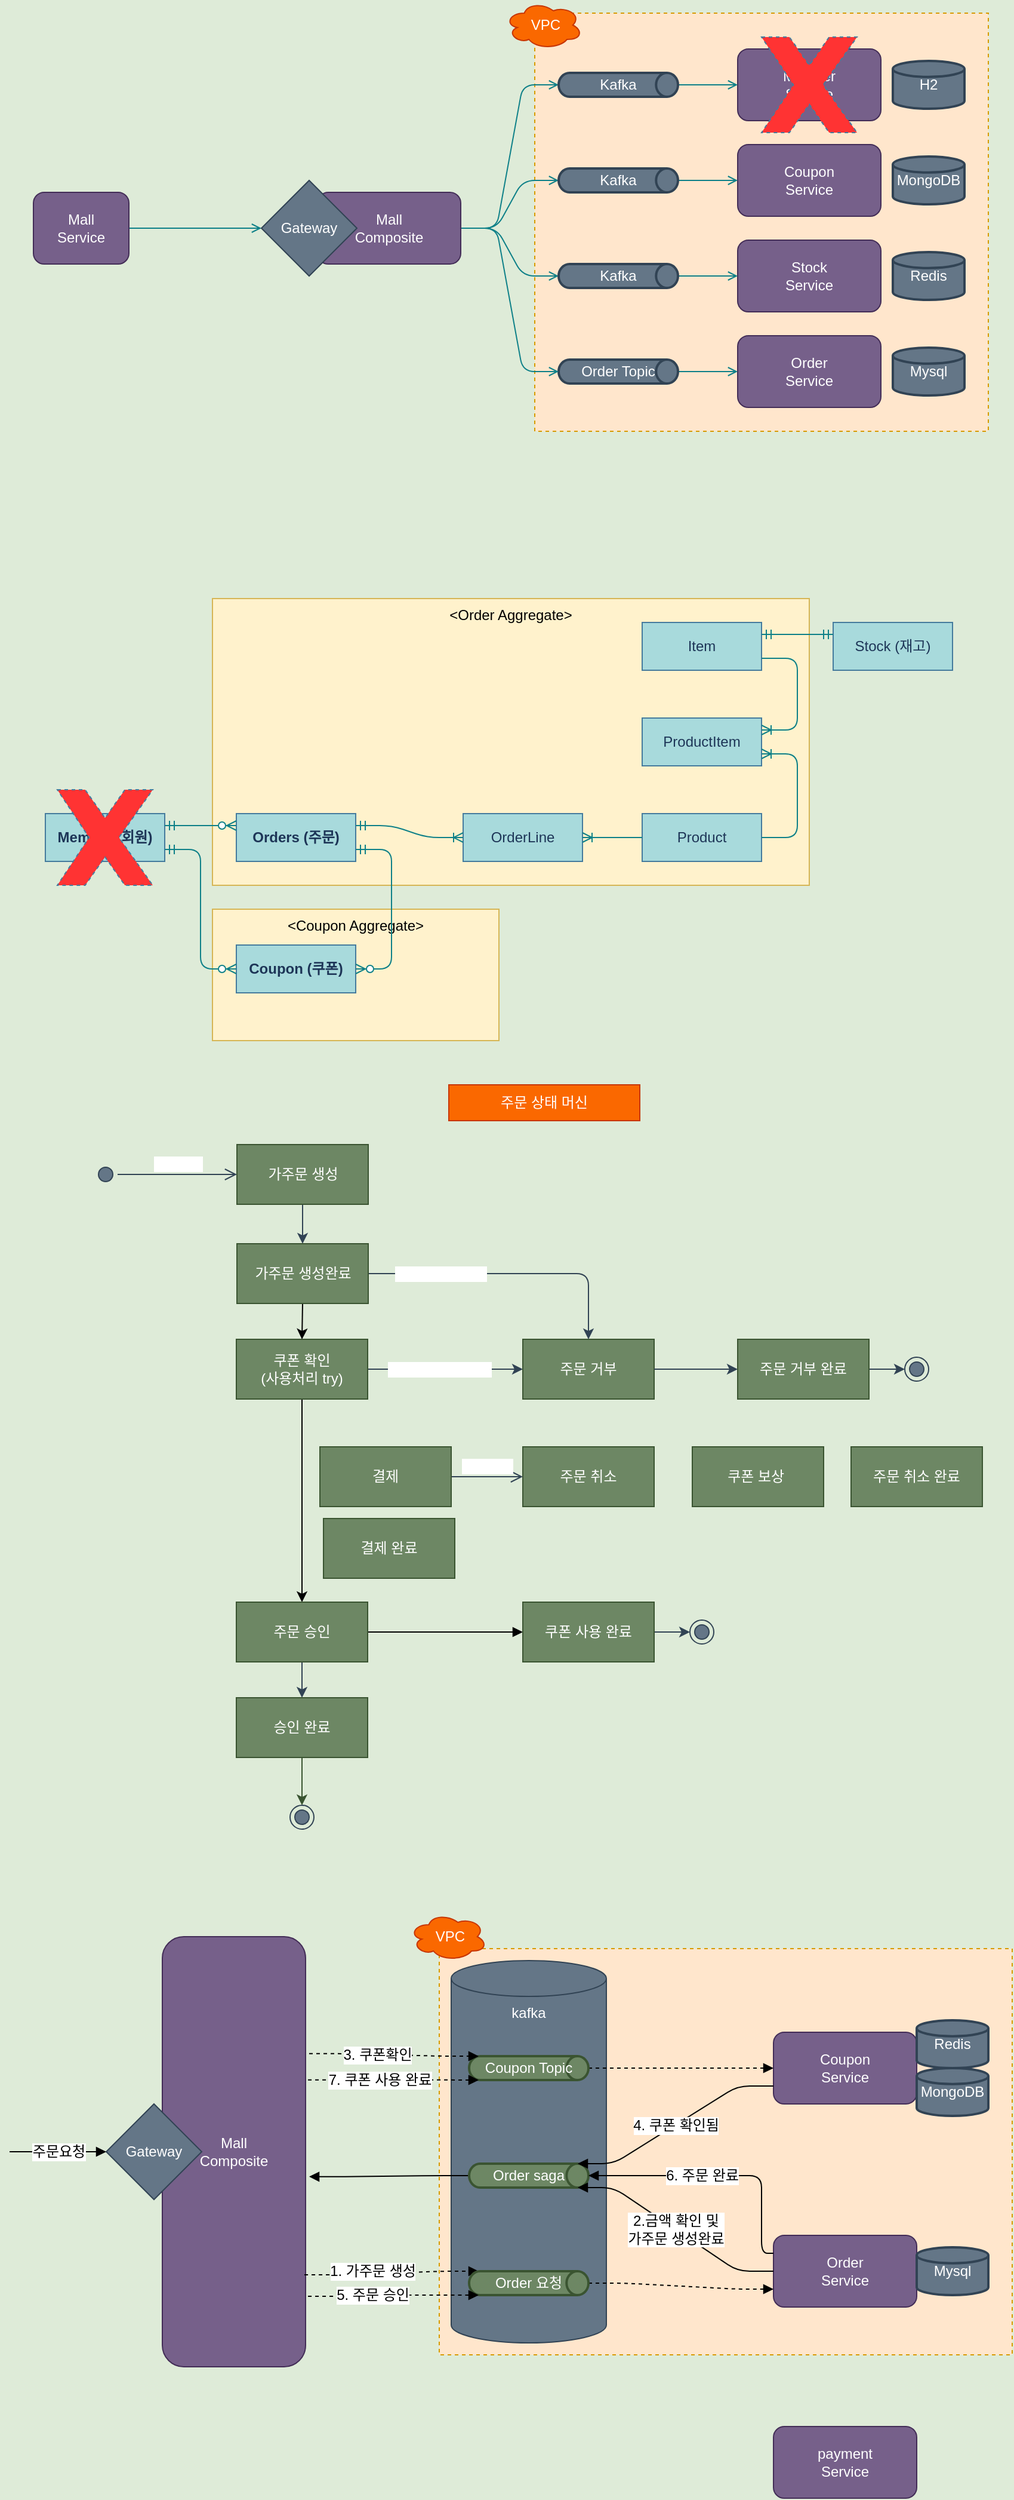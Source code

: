 <mxfile version="13.9.9" type="device"><diagram id="R2lEEEUBdFMjLlhIrx00" name="Page-1"><mxGraphModel dx="876" dy="846" grid="1" gridSize="10" guides="1" tooltips="1" connect="1" arrows="1" fold="1" page="1" pageScale="1" pageWidth="850" pageHeight="1100" background="#DEEBD8" math="0" shadow="0" extFonts="Permanent Marker^https://fonts.googleapis.com/css?family=Permanent+Marker"><root><mxCell id="0"/><mxCell id="1" parent="0"/><mxCell id="tFD-kRiibaUYKp0dcWuT-1" value="&lt;font color=&quot;#000000&quot;&gt;&amp;lt;Coupon Aggregate&amp;gt;&lt;/font&gt;" style="rounded=0;whiteSpace=wrap;html=1;startSize=30;strokeColor=#d6b656;fillColor=#fff2cc;fontSize=12;verticalAlign=top;" parent="1" vertex="1"><mxGeometry x="180" y="760" width="240" height="110" as="geometry"/></mxCell><mxCell id="hkUC5d2hlP7rf3umbqAU-60" value="" style="rounded=0;whiteSpace=wrap;html=1;startSize=30;strokeColor=#d79b00;fillColor=#ffe6cc;fontSize=12;verticalAlign=top;dashed=1;" parent="1" vertex="1"><mxGeometry x="450" y="10" width="380" height="350" as="geometry"/></mxCell><mxCell id="hkUC5d2hlP7rf3umbqAU-45" value="&lt;font color=&quot;#000000&quot;&gt;&amp;lt;Order Aggregate&amp;gt;&lt;/font&gt;" style="rounded=0;whiteSpace=wrap;html=1;startSize=30;strokeColor=#d6b656;fillColor=#fff2cc;fontSize=12;verticalAlign=top;" parent="1" vertex="1"><mxGeometry x="180" y="500" width="500" height="240" as="geometry"/></mxCell><mxCell id="hkUC5d2hlP7rf3umbqAU-1" value="&lt;span&gt;Orders (주문)&lt;/span&gt;" style="whiteSpace=wrap;html=1;align=center;fillColor=#A8DADC;strokeColor=#457B9D;fontColor=#1D3557;fontStyle=1;startSize=30;" parent="1" vertex="1"><mxGeometry x="200" y="680" width="100" height="40" as="geometry"/></mxCell><mxCell id="hkUC5d2hlP7rf3umbqAU-5" value="&lt;span style=&quot;font-weight: 700&quot;&gt;Coupon (쿠폰)&lt;/span&gt;" style="whiteSpace=wrap;html=1;align=center;startSize=30;strokeColor=#457B9D;fillColor=#A8DADC;fontColor=#1D3557;" parent="1" vertex="1"><mxGeometry x="200" y="790" width="100" height="40" as="geometry"/></mxCell><mxCell id="hkUC5d2hlP7rf3umbqAU-6" value="&lt;span style=&quot;font-weight: 700&quot;&gt;Member (회원)&lt;/span&gt;" style="whiteSpace=wrap;html=1;align=center;startSize=30;strokeColor=#457B9D;fillColor=#A8DADC;fontColor=#1D3557;" parent="1" vertex="1"><mxGeometry x="40" y="680" width="100" height="40" as="geometry"/></mxCell><mxCell id="hkUC5d2hlP7rf3umbqAU-8" value="OrderLine" style="whiteSpace=wrap;html=1;align=center;startSize=30;strokeColor=#457B9D;fillColor=#A8DADC;fontColor=#1D3557;" parent="1" vertex="1"><mxGeometry x="390" y="680" width="100" height="40" as="geometry"/></mxCell><mxCell id="hkUC5d2hlP7rf3umbqAU-9" value="Product" style="whiteSpace=wrap;html=1;align=center;startSize=30;strokeColor=#457B9D;fillColor=#A8DADC;fontColor=#1D3557;" parent="1" vertex="1"><mxGeometry x="540" y="680" width="100" height="40" as="geometry"/></mxCell><mxCell id="hkUC5d2hlP7rf3umbqAU-10" value="ProductItem" style="whiteSpace=wrap;html=1;align=center;startSize=30;strokeColor=#457B9D;fillColor=#A8DADC;fontColor=#1D3557;" parent="1" vertex="1"><mxGeometry x="540" y="600" width="100" height="40" as="geometry"/></mxCell><mxCell id="hkUC5d2hlP7rf3umbqAU-19" value="" style="edgeStyle=entityRelationEdgeStyle;fontSize=12;html=1;endArrow=ERoneToMany;startArrow=ERmandOne;strokeColor=#0e8088;fillColor=#b0e3e6;entryX=0;entryY=0.5;entryDx=0;entryDy=0;exitX=1;exitY=0.25;exitDx=0;exitDy=0;" parent="1" source="hkUC5d2hlP7rf3umbqAU-1" target="hkUC5d2hlP7rf3umbqAU-8" edge="1"><mxGeometry width="100" height="100" relative="1" as="geometry"><mxPoint x="260" y="880" as="sourcePoint"/><mxPoint x="360" y="780" as="targetPoint"/></mxGeometry></mxCell><mxCell id="hkUC5d2hlP7rf3umbqAU-20" value="Order&lt;br&gt;Service" style="rounded=1;whiteSpace=wrap;html=1;startSize=30;strokeColor=#432D57;fillColor=#76608a;fontSize=12;fontColor=#ffffff;" parent="1" vertex="1"><mxGeometry x="620" y="280" width="120" height="60" as="geometry"/></mxCell><mxCell id="hkUC5d2hlP7rf3umbqAU-21" value="Coupon&lt;br&gt;Service" style="rounded=1;whiteSpace=wrap;html=1;startSize=30;strokeColor=#432D57;fillColor=#76608a;fontSize=12;fontColor=#ffffff;" parent="1" vertex="1"><mxGeometry x="620" y="120" width="120" height="60" as="geometry"/></mxCell><mxCell id="hkUC5d2hlP7rf3umbqAU-22" value="Member&lt;br&gt;Service" style="rounded=1;whiteSpace=wrap;html=1;startSize=30;strokeColor=#432D57;fillColor=#76608a;fontSize=12;fontColor=#ffffff;" parent="1" vertex="1"><mxGeometry x="620" y="40" width="120" height="60" as="geometry"/></mxCell><mxCell id="hkUC5d2hlP7rf3umbqAU-23" value="Stock&lt;br&gt;Service" style="rounded=1;whiteSpace=wrap;html=1;startSize=30;strokeColor=#432D57;fillColor=#76608a;fontSize=12;fontColor=#ffffff;" parent="1" vertex="1"><mxGeometry x="620" y="200" width="120" height="60" as="geometry"/></mxCell><mxCell id="hkUC5d2hlP7rf3umbqAU-55" style="edgeStyle=entityRelationEdgeStyle;orthogonalLoop=1;jettySize=auto;html=1;exitX=1;exitY=0.5;exitDx=0;exitDy=0;exitPerimeter=0;endArrow=open;endFill=0;strokeColor=#0e8088;fillColor=#b0e3e6;fontSize=12;" parent="1" source="hkUC5d2hlP7rf3umbqAU-24" target="hkUC5d2hlP7rf3umbqAU-20" edge="1"><mxGeometry relative="1" as="geometry"/></mxCell><mxCell id="hkUC5d2hlP7rf3umbqAU-24" value="Order Topic" style="strokeWidth=2;html=1;shape=mxgraph.flowchart.direct_data;whiteSpace=wrap;startSize=30;fillColor=#647687;fontSize=12;strokeColor=#314354;fontColor=#ffffff;" parent="1" vertex="1"><mxGeometry x="470" y="300" width="100" height="20" as="geometry"/></mxCell><mxCell id="hkUC5d2hlP7rf3umbqAU-51" style="edgeStyle=entityRelationEdgeStyle;orthogonalLoop=1;jettySize=auto;html=1;exitX=1;exitY=0.5;exitDx=0;exitDy=0;entryX=0;entryY=0.5;entryDx=0;entryDy=0;endArrow=open;strokeColor=#0e8088;fillColor=#b0e3e6;fontSize=12;endFill=0;" parent="1" source="hkUC5d2hlP7rf3umbqAU-26" target="hkUC5d2hlP7rf3umbqAU-25" edge="1"><mxGeometry relative="1" as="geometry"/></mxCell><mxCell id="hkUC5d2hlP7rf3umbqAU-26" value="Mall&lt;br&gt;Service" style="rounded=1;whiteSpace=wrap;html=1;startSize=30;strokeColor=#432D57;fillColor=#76608a;fontSize=12;fontColor=#ffffff;" parent="1" vertex="1"><mxGeometry x="30" y="160" width="80" height="60" as="geometry"/></mxCell><mxCell id="hkUC5d2hlP7rf3umbqAU-27" value="Redis" style="strokeWidth=2;html=1;shape=mxgraph.flowchart.database;whiteSpace=wrap;startSize=30;fillColor=#647687;fontSize=12;fontColor=#ffffff;strokeColor=#314354;" parent="1" vertex="1"><mxGeometry x="750" y="210" width="60" height="40" as="geometry"/></mxCell><mxCell id="hkUC5d2hlP7rf3umbqAU-28" value="Mysql" style="strokeWidth=2;html=1;shape=mxgraph.flowchart.database;whiteSpace=wrap;startSize=30;fillColor=#647687;fontSize=12;fontColor=#ffffff;strokeColor=#314354;" parent="1" vertex="1"><mxGeometry x="750" y="290" width="60" height="40" as="geometry"/></mxCell><mxCell id="hkUC5d2hlP7rf3umbqAU-29" value="MongoDB" style="strokeWidth=2;html=1;shape=mxgraph.flowchart.database;whiteSpace=wrap;startSize=30;fillColor=#647687;fontSize=12;fontColor=#ffffff;strokeColor=#314354;" parent="1" vertex="1"><mxGeometry x="750" y="130" width="60" height="40" as="geometry"/></mxCell><mxCell id="hkUC5d2hlP7rf3umbqAU-30" value="H2" style="strokeWidth=2;html=1;shape=mxgraph.flowchart.database;whiteSpace=wrap;startSize=30;fillColor=#647687;fontSize=12;fontColor=#ffffff;strokeColor=#314354;" parent="1" vertex="1"><mxGeometry x="750" y="50" width="60" height="40" as="geometry"/></mxCell><mxCell id="hkUC5d2hlP7rf3umbqAU-31" value="" style="edgeStyle=entityRelationEdgeStyle;fontSize=12;html=1;endArrow=ERzeroToMany;startArrow=ERmandOne;strokeColor=#0e8088;fillColor=#b0e3e6;exitX=1;exitY=0.75;exitDx=0;exitDy=0;entryX=0;entryY=0.5;entryDx=0;entryDy=0;" parent="1" source="hkUC5d2hlP7rf3umbqAU-6" target="hkUC5d2hlP7rf3umbqAU-5" edge="1"><mxGeometry width="100" height="100" relative="1" as="geometry"><mxPoint x="100" y="950" as="sourcePoint"/><mxPoint x="200" y="850" as="targetPoint"/></mxGeometry></mxCell><mxCell id="hkUC5d2hlP7rf3umbqAU-32" value="" style="edgeStyle=entityRelationEdgeStyle;fontSize=12;html=1;endArrow=ERzeroToMany;startArrow=ERmandOne;strokeColor=#0e8088;fillColor=#b0e3e6;exitX=1;exitY=0.25;exitDx=0;exitDy=0;entryX=0;entryY=0.25;entryDx=0;entryDy=0;" parent="1" source="hkUC5d2hlP7rf3umbqAU-6" target="hkUC5d2hlP7rf3umbqAU-1" edge="1"><mxGeometry width="100" height="100" relative="1" as="geometry"><mxPoint x="180" y="580" as="sourcePoint"/><mxPoint x="240" y="680" as="targetPoint"/></mxGeometry></mxCell><mxCell id="hkUC5d2hlP7rf3umbqAU-34" value="" style="edgeStyle=entityRelationEdgeStyle;fontSize=12;html=1;endArrow=ERzeroToMany;startArrow=ERmandOne;strokeColor=#0e8088;fillColor=#b0e3e6;exitX=1;exitY=0.75;exitDx=0;exitDy=0;entryX=1;entryY=0.5;entryDx=0;entryDy=0;" parent="1" source="hkUC5d2hlP7rf3umbqAU-1" target="hkUC5d2hlP7rf3umbqAU-5" edge="1"><mxGeometry width="100" height="100" relative="1" as="geometry"><mxPoint x="170" y="720" as="sourcePoint"/><mxPoint x="230" y="820" as="targetPoint"/></mxGeometry></mxCell><mxCell id="hkUC5d2hlP7rf3umbqAU-36" value="Item" style="whiteSpace=wrap;html=1;align=center;startSize=30;strokeColor=#457B9D;fillColor=#A8DADC;fontSize=12;fontColor=#1D3557;direction=east;" parent="1" vertex="1"><mxGeometry x="540" y="520" width="100" height="40" as="geometry"/></mxCell><mxCell id="hkUC5d2hlP7rf3umbqAU-39" value="" style="edgeStyle=entityRelationEdgeStyle;fontSize=12;html=1;endArrow=ERoneToMany;strokeColor=#0e8088;fillColor=#b0e3e6;entryX=1;entryY=0.75;entryDx=0;entryDy=0;exitX=1;exitY=0.5;exitDx=0;exitDy=0;" parent="1" source="hkUC5d2hlP7rf3umbqAU-9" target="hkUC5d2hlP7rf3umbqAU-10" edge="1"><mxGeometry width="100" height="100" relative="1" as="geometry"><mxPoint x="680" y="880" as="sourcePoint"/><mxPoint x="780" y="780" as="targetPoint"/></mxGeometry></mxCell><mxCell id="hkUC5d2hlP7rf3umbqAU-40" value="" style="edgeStyle=entityRelationEdgeStyle;fontSize=12;html=1;endArrow=ERoneToMany;strokeColor=#0e8088;fillColor=#b0e3e6;entryX=1;entryY=0.25;entryDx=0;entryDy=0;exitX=1;exitY=0.75;exitDx=0;exitDy=0;" parent="1" source="hkUC5d2hlP7rf3umbqAU-36" target="hkUC5d2hlP7rf3umbqAU-10" edge="1"><mxGeometry width="100" height="100" relative="1" as="geometry"><mxPoint x="610" y="590" as="sourcePoint"/><mxPoint x="610" y="510" as="targetPoint"/></mxGeometry></mxCell><mxCell id="hkUC5d2hlP7rf3umbqAU-42" value="" style="edgeStyle=entityRelationEdgeStyle;fontSize=12;html=1;endArrow=ERoneToMany;strokeColor=#0e8088;fillColor=#b0e3e6;entryX=1;entryY=0.5;entryDx=0;entryDy=0;exitX=0;exitY=0.5;exitDx=0;exitDy=0;" parent="1" source="hkUC5d2hlP7rf3umbqAU-9" target="hkUC5d2hlP7rf3umbqAU-8" edge="1"><mxGeometry width="100" height="100" relative="1" as="geometry"><mxPoint x="540" y="700" as="sourcePoint"/><mxPoint x="510" y="800" as="targetPoint"/></mxGeometry></mxCell><mxCell id="hkUC5d2hlP7rf3umbqAU-43" value="Stock (재고)" style="whiteSpace=wrap;html=1;align=center;startSize=30;strokeColor=#457B9D;fillColor=#A8DADC;fontSize=12;fontColor=#1D3557;" parent="1" vertex="1"><mxGeometry x="700" y="520" width="100" height="40" as="geometry"/></mxCell><mxCell id="hkUC5d2hlP7rf3umbqAU-44" value="" style="edgeStyle=entityRelationEdgeStyle;fontSize=12;html=1;endArrow=ERmandOne;startArrow=ERmandOne;strokeColor=#0e8088;fillColor=#b0e3e6;exitX=1;exitY=0.25;exitDx=0;exitDy=0;entryX=0;entryY=0.25;entryDx=0;entryDy=0;" parent="1" source="hkUC5d2hlP7rf3umbqAU-36" target="hkUC5d2hlP7rf3umbqAU-43" edge="1"><mxGeometry width="100" height="100" relative="1" as="geometry"><mxPoint x="670" y="590" as="sourcePoint"/><mxPoint x="770" y="490" as="targetPoint"/></mxGeometry></mxCell><mxCell id="hkUC5d2hlP7rf3umbqAU-52" style="edgeStyle=entityRelationEdgeStyle;orthogonalLoop=1;jettySize=auto;html=1;exitX=1;exitY=0.5;exitDx=0;exitDy=0;entryX=0;entryY=0.5;entryDx=0;entryDy=0;entryPerimeter=0;endArrow=open;endFill=0;strokeColor=#0e8088;fillColor=#b0e3e6;fontSize=12;" parent="1" source="hkUC5d2hlP7rf3umbqAU-47" target="hkUC5d2hlP7rf3umbqAU-49" edge="1"><mxGeometry relative="1" as="geometry"/></mxCell><mxCell id="hkUC5d2hlP7rf3umbqAU-54" style="edgeStyle=entityRelationEdgeStyle;orthogonalLoop=1;jettySize=auto;html=1;exitX=1;exitY=0.5;exitDx=0;exitDy=0;entryX=0;entryY=0.5;entryDx=0;entryDy=0;entryPerimeter=0;endArrow=open;endFill=0;strokeColor=#0e8088;fillColor=#b0e3e6;fontSize=12;" parent="1" source="hkUC5d2hlP7rf3umbqAU-47" target="hkUC5d2hlP7rf3umbqAU-24" edge="1"><mxGeometry relative="1" as="geometry"/></mxCell><mxCell id="hkUC5d2hlP7rf3umbqAU-56" style="edgeStyle=entityRelationEdgeStyle;orthogonalLoop=1;jettySize=auto;html=1;exitX=1;exitY=0.5;exitDx=0;exitDy=0;entryX=0;entryY=0.5;entryDx=0;entryDy=0;entryPerimeter=0;endArrow=open;endFill=0;strokeColor=#0e8088;fillColor=#b0e3e6;fontSize=12;" parent="1" source="hkUC5d2hlP7rf3umbqAU-47" target="hkUC5d2hlP7rf3umbqAU-48" edge="1"><mxGeometry relative="1" as="geometry"/></mxCell><mxCell id="hkUC5d2hlP7rf3umbqAU-58" style="edgeStyle=entityRelationEdgeStyle;orthogonalLoop=1;jettySize=auto;html=1;exitX=1;exitY=0.5;exitDx=0;exitDy=0;entryX=0;entryY=0.5;entryDx=0;entryDy=0;entryPerimeter=0;endArrow=open;endFill=0;strokeColor=#0e8088;fillColor=#b0e3e6;fontSize=12;" parent="1" source="hkUC5d2hlP7rf3umbqAU-47" target="hkUC5d2hlP7rf3umbqAU-50" edge="1"><mxGeometry relative="1" as="geometry"/></mxCell><mxCell id="hkUC5d2hlP7rf3umbqAU-47" value="Mall&lt;br&gt;Composite" style="rounded=1;whiteSpace=wrap;html=1;startSize=30;strokeColor=#432D57;fillColor=#76608a;fontSize=12;fontColor=#ffffff;" parent="1" vertex="1"><mxGeometry x="268" y="160" width="120" height="60" as="geometry"/></mxCell><mxCell id="hkUC5d2hlP7rf3umbqAU-25" value="Gateway" style="rhombus;whiteSpace=wrap;html=1;startSize=30;strokeColor=#314354;fillColor=#647687;fontSize=12;fontColor=#ffffff;" parent="1" vertex="1"><mxGeometry x="221" y="150" width="80" height="80" as="geometry"/></mxCell><mxCell id="hkUC5d2hlP7rf3umbqAU-57" style="edgeStyle=entityRelationEdgeStyle;orthogonalLoop=1;jettySize=auto;html=1;exitX=1;exitY=0.5;exitDx=0;exitDy=0;exitPerimeter=0;entryX=0;entryY=0.5;entryDx=0;entryDy=0;endArrow=open;endFill=0;strokeColor=#0e8088;fillColor=#b0e3e6;fontSize=12;" parent="1" source="hkUC5d2hlP7rf3umbqAU-48" target="hkUC5d2hlP7rf3umbqAU-23" edge="1"><mxGeometry relative="1" as="geometry"/></mxCell><mxCell id="hkUC5d2hlP7rf3umbqAU-48" value="Kafka" style="strokeWidth=2;html=1;shape=mxgraph.flowchart.direct_data;whiteSpace=wrap;startSize=30;fillColor=#647687;fontSize=12;strokeColor=#314354;fontColor=#ffffff;" parent="1" vertex="1"><mxGeometry x="470" y="220" width="100" height="20" as="geometry"/></mxCell><mxCell id="hkUC5d2hlP7rf3umbqAU-53" style="edgeStyle=entityRelationEdgeStyle;orthogonalLoop=1;jettySize=auto;html=1;exitX=1;exitY=0.5;exitDx=0;exitDy=0;exitPerimeter=0;entryX=0;entryY=0.5;entryDx=0;entryDy=0;endArrow=open;endFill=0;strokeColor=#0e8088;fillColor=#b0e3e6;fontSize=12;" parent="1" source="hkUC5d2hlP7rf3umbqAU-49" target="hkUC5d2hlP7rf3umbqAU-21" edge="1"><mxGeometry relative="1" as="geometry"/></mxCell><mxCell id="hkUC5d2hlP7rf3umbqAU-49" value="Kafka" style="strokeWidth=2;html=1;shape=mxgraph.flowchart.direct_data;whiteSpace=wrap;startSize=30;fillColor=#647687;fontSize=12;strokeColor=#314354;fontColor=#ffffff;" parent="1" vertex="1"><mxGeometry x="470" y="140" width="100" height="20" as="geometry"/></mxCell><mxCell id="hkUC5d2hlP7rf3umbqAU-59" style="edgeStyle=entityRelationEdgeStyle;orthogonalLoop=1;jettySize=auto;html=1;exitX=1;exitY=0.5;exitDx=0;exitDy=0;exitPerimeter=0;entryX=0;entryY=0.5;entryDx=0;entryDy=0;endArrow=open;endFill=0;strokeColor=#0e8088;fillColor=#b0e3e6;fontSize=12;" parent="1" source="hkUC5d2hlP7rf3umbqAU-50" target="hkUC5d2hlP7rf3umbqAU-22" edge="1"><mxGeometry relative="1" as="geometry"/></mxCell><mxCell id="hkUC5d2hlP7rf3umbqAU-50" value="Kafka" style="strokeWidth=2;html=1;shape=mxgraph.flowchart.direct_data;whiteSpace=wrap;startSize=30;fillColor=#647687;fontSize=12;strokeColor=#314354;fontColor=#ffffff;" parent="1" vertex="1"><mxGeometry x="470" y="60" width="100" height="20" as="geometry"/></mxCell><mxCell id="hkUC5d2hlP7rf3umbqAU-61" value="&amp;nbsp;VPC" style="ellipse;shape=cloud;whiteSpace=wrap;html=1;startSize=30;strokeColor=#C73500;fillColor=#fa6800;fontSize=12;fontColor=#ffffff;" parent="1" vertex="1"><mxGeometry x="425" width="65" height="40" as="geometry"/></mxCell><mxCell id="hkUC5d2hlP7rf3umbqAU-63" value="" style="verticalLabelPosition=bottom;verticalAlign=top;html=1;shape=mxgraph.basic.x;dashed=1;startSize=30;strokeColor=#457B9D;fontSize=12;fontColor=#1D3557;fillColor=#FF3333;" parent="1" vertex="1"><mxGeometry x="50" y="660" width="80" height="80" as="geometry"/></mxCell><mxCell id="hkUC5d2hlP7rf3umbqAU-64" value="" style="verticalLabelPosition=bottom;verticalAlign=top;html=1;shape=mxgraph.basic.x;dashed=1;startSize=30;strokeColor=#457B9D;fontSize=12;fontColor=#1D3557;fillColor=#FF3333;" parent="1" vertex="1"><mxGeometry x="640" y="30" width="80" height="80" as="geometry"/></mxCell><mxCell id="wsDFVxpAz1Bv9o-ail3V-32" style="edgeStyle=none;orthogonalLoop=1;jettySize=auto;html=1;exitX=0.5;exitY=1;exitDx=0;exitDy=0;entryX=0.5;entryY=0;entryDx=0;entryDy=0;startFill=0;sourcePerimeterSpacing=6;endSize=6;targetPerimeterSpacing=6;strokeColor=#314354;fillColor=#647687;fontColor=#ffffff;" parent="1" source="wsDFVxpAz1Bv9o-ail3V-3" target="wsDFVxpAz1Bv9o-ail3V-30" edge="1"><mxGeometry relative="1" as="geometry"/></mxCell><mxCell id="wsDFVxpAz1Bv9o-ail3V-3" value="가주문 생성" style="rounded=0;whiteSpace=wrap;html=1;fillColor=#6d8764;strokeColor=#3A5431;fontColor=#ffffff;" parent="1" vertex="1"><mxGeometry x="200.5" y="957" width="110" height="50" as="geometry"/></mxCell><mxCell id="wsDFVxpAz1Bv9o-ail3V-18" style="edgeStyle=none;orthogonalLoop=1;jettySize=auto;html=1;exitX=1;exitY=0.5;exitDx=0;exitDy=0;entryX=0;entryY=0.5;entryDx=0;entryDy=0;startArrow=none;startFill=0;sourcePerimeterSpacing=6;endSize=6;targetPerimeterSpacing=6;strokeColor=#314354;fillColor=#647687;fontColor=#ffffff;" parent="1" source="wsDFVxpAz1Bv9o-ail3V-7" target="wsDFVxpAz1Bv9o-ail3V-11" edge="1"><mxGeometry relative="1" as="geometry"/></mxCell><mxCell id="wsDFVxpAz1Bv9o-ail3V-19" value="유효하지 않은 쿠폰" style="edgeLabel;html=1;align=center;verticalAlign=middle;resizable=0;points=[];fontColor=#ffffff;" parent="wsDFVxpAz1Bv9o-ail3V-18" vertex="1" connectable="0"><mxGeometry x="-0.4" relative="1" as="geometry"><mxPoint x="21" as="offset"/></mxGeometry></mxCell><mxCell id="okfDqMbR8feSRCx44dcl-64" style="edgeStyle=orthogonalEdgeStyle;sketch=0;jumpStyle=none;orthogonalLoop=1;jettySize=auto;html=1;exitX=0.5;exitY=1;exitDx=0;exitDy=0;entryX=0.5;entryY=0;entryDx=0;entryDy=0;shadow=0;endArrow=classic;endFill=1;strokeColor=#000000;fillColor=#b0e3e6;fontSize=12;" edge="1" parent="1" source="wsDFVxpAz1Bv9o-ail3V-7" target="wsDFVxpAz1Bv9o-ail3V-12"><mxGeometry relative="1" as="geometry"/></mxCell><mxCell id="wsDFVxpAz1Bv9o-ail3V-7" value="쿠폰 확인&lt;br&gt;(사용처리 try)" style="rounded=0;whiteSpace=wrap;html=1;fillColor=#6d8764;strokeColor=#3A5431;fontColor=#ffffff;" parent="1" vertex="1"><mxGeometry x="200" y="1120" width="110" height="50" as="geometry"/></mxCell><mxCell id="wsDFVxpAz1Bv9o-ail3V-8" value="주문 상태 머신" style="text;html=1;strokeColor=#C73500;fillColor=#fa6800;align=center;verticalAlign=middle;whiteSpace=wrap;rounded=0;fontColor=#ffffff;" parent="1" vertex="1"><mxGeometry x="378" y="907" width="160" height="30" as="geometry"/></mxCell><mxCell id="wsDFVxpAz1Bv9o-ail3V-11" value="주문 거부" style="rounded=0;whiteSpace=wrap;html=1;strokeColor=#3A5431;fillColor=#6d8764;fontColor=#ffffff;" parent="1" vertex="1"><mxGeometry x="440" y="1120" width="110" height="50" as="geometry"/></mxCell><mxCell id="wsDFVxpAz1Bv9o-ail3V-37" style="edgeStyle=none;orthogonalLoop=1;jettySize=auto;html=1;exitX=0.5;exitY=1;exitDx=0;exitDy=0;entryX=0.5;entryY=0;entryDx=0;entryDy=0;startFill=0;sourcePerimeterSpacing=6;endSize=6;targetPerimeterSpacing=6;strokeColor=#314354;fillColor=#647687;fontColor=#ffffff;" parent="1" source="wsDFVxpAz1Bv9o-ail3V-12" target="wsDFVxpAz1Bv9o-ail3V-13" edge="1"><mxGeometry relative="1" as="geometry"/></mxCell><mxCell id="okfDqMbR8feSRCx44dcl-60" style="edgeStyle=orthogonalEdgeStyle;sketch=0;jumpStyle=none;orthogonalLoop=1;jettySize=auto;html=1;exitX=1;exitY=0.5;exitDx=0;exitDy=0;entryX=0;entryY=0.5;entryDx=0;entryDy=0;shadow=0;endArrow=block;endFill=1;strokeColor=#000000;fillColor=#b0e3e6;fontSize=12;" edge="1" parent="1" source="wsDFVxpAz1Bv9o-ail3V-12" target="okfDqMbR8feSRCx44dcl-58"><mxGeometry relative="1" as="geometry"/></mxCell><mxCell id="wsDFVxpAz1Bv9o-ail3V-12" value="주문 승인" style="rounded=0;whiteSpace=wrap;html=1;strokeColor=#3A5431;fillColor=#6d8764;fontColor=#ffffff;" parent="1" vertex="1"><mxGeometry x="200" y="1340" width="110" height="50" as="geometry"/></mxCell><mxCell id="wsDFVxpAz1Bv9o-ail3V-21" style="edgeStyle=none;orthogonalLoop=1;jettySize=auto;html=1;exitX=0.5;exitY=1;exitDx=0;exitDy=0;startArrow=none;startFill=0;sourcePerimeterSpacing=6;endSize=6;targetPerimeterSpacing=6;strokeColor=#3A5431;fillColor=#6d8764;fontColor=#ffffff;" parent="1" source="wsDFVxpAz1Bv9o-ail3V-13" edge="1"><mxGeometry relative="1" as="geometry"><mxPoint x="255" y="1510" as="targetPoint"/></mxGeometry></mxCell><mxCell id="wsDFVxpAz1Bv9o-ail3V-13" value="승인 완료" style="rounded=0;whiteSpace=wrap;html=1;strokeColor=#3A5431;fillColor=#6d8764;fontColor=#ffffff;" parent="1" vertex="1"><mxGeometry x="200" y="1420" width="110" height="50" as="geometry"/></mxCell><mxCell id="wsDFVxpAz1Bv9o-ail3V-28" style="edgeStyle=none;orthogonalLoop=1;jettySize=auto;html=1;exitX=1;exitY=0.5;exitDx=0;exitDy=0;startFill=0;sourcePerimeterSpacing=6;endSize=6;targetPerimeterSpacing=6;strokeColor=#314354;fillColor=#647687;fontColor=#ffffff;" parent="1" source="wsDFVxpAz1Bv9o-ail3V-14" edge="1"><mxGeometry relative="1" as="geometry"><mxPoint x="760" y="1145" as="targetPoint"/></mxGeometry></mxCell><mxCell id="wsDFVxpAz1Bv9o-ail3V-14" value="주문 거부 완료" style="rounded=0;whiteSpace=wrap;html=1;strokeColor=#3A5431;fillColor=#6d8764;fontColor=#ffffff;" parent="1" vertex="1"><mxGeometry x="620" y="1120" width="110" height="50" as="geometry"/></mxCell><mxCell id="wsDFVxpAz1Bv9o-ail3V-23" value="" style="ellipse;html=1;shape=endState;rounded=0;fillColor=#647687;strokeColor=#314354;fontColor=#ffffff;" parent="1" vertex="1"><mxGeometry x="245" y="1510" width="20" height="20" as="geometry"/></mxCell><mxCell id="wsDFVxpAz1Bv9o-ail3V-24" value="" style="ellipse;html=1;shape=startState;fillColor=#647687;strokeColor=#314354;rounded=0;fontColor=#ffffff;" parent="1" vertex="1"><mxGeometry x="80.5" y="972" width="20" height="20" as="geometry"/></mxCell><mxCell id="wsDFVxpAz1Bv9o-ail3V-25" value="주문하기" style="edgeStyle=orthogonalEdgeStyle;html=1;verticalAlign=bottom;endArrow=open;endSize=8;strokeColor=#314354;fillColor=#647687;fontColor=#ffffff;entryX=0;entryY=0.5;entryDx=0;entryDy=0;exitX=1;exitY=0.5;exitDx=0;exitDy=0;" parent="1" source="wsDFVxpAz1Bv9o-ail3V-24" target="wsDFVxpAz1Bv9o-ail3V-3" edge="1"><mxGeometry relative="1" as="geometry"><mxPoint x="90.5" y="1217" as="targetPoint"/><mxPoint x="110.5" y="997" as="sourcePoint"/><mxPoint as="offset"/></mxGeometry></mxCell><mxCell id="wsDFVxpAz1Bv9o-ail3V-29" value="" style="ellipse;html=1;shape=endState;rounded=0;fillColor=#647687;strokeColor=#314354;fontColor=#ffffff;" parent="1" vertex="1"><mxGeometry x="760" y="1135" width="20" height="20" as="geometry"/></mxCell><mxCell id="wsDFVxpAz1Bv9o-ail3V-31" value="결제 금액 불일치" style="edgeStyle=none;orthogonalLoop=1;jettySize=auto;html=1;exitX=1;exitY=0.5;exitDx=0;exitDy=0;entryX=0.5;entryY=0;entryDx=0;entryDy=0;startFill=0;sourcePerimeterSpacing=6;endSize=6;targetPerimeterSpacing=6;strokeColor=#314354;fillColor=#647687;fontColor=#ffffff;" parent="1" source="wsDFVxpAz1Bv9o-ail3V-30" target="wsDFVxpAz1Bv9o-ail3V-11" edge="1"><mxGeometry x="-0.5" relative="1" as="geometry"><Array as="points"><mxPoint x="495" y="1065"/></Array><mxPoint as="offset"/></mxGeometry></mxCell><mxCell id="okfDqMbR8feSRCx44dcl-65" style="edgeStyle=orthogonalEdgeStyle;sketch=0;jumpStyle=none;orthogonalLoop=1;jettySize=auto;html=1;exitX=0.5;exitY=1;exitDx=0;exitDy=0;entryX=0.5;entryY=0;entryDx=0;entryDy=0;shadow=0;endArrow=classic;endFill=1;strokeColor=#000000;fillColor=#b0e3e6;fontSize=12;" edge="1" parent="1" source="wsDFVxpAz1Bv9o-ail3V-30" target="wsDFVxpAz1Bv9o-ail3V-7"><mxGeometry relative="1" as="geometry"/></mxCell><mxCell id="wsDFVxpAz1Bv9o-ail3V-30" value="&lt;span style=&quot;color: rgb(255 , 255 , 255) ; font-family: &amp;#34;helvetica&amp;#34; ; font-size: 12px ; font-style: normal ; font-weight: 400 ; letter-spacing: normal ; text-align: center ; text-indent: 0px ; text-transform: none ; word-spacing: 0px ; display: inline ; float: none&quot;&gt;가주문 생성완료&lt;br&gt;&lt;/span&gt;" style="rounded=0;whiteSpace=wrap;html=1;strokeColor=#3A5431;fillColor=#6d8764;fontColor=#ffffff;labelBackgroundColor=none;" parent="1" vertex="1"><mxGeometry x="200.5" y="1040" width="110" height="50" as="geometry"/></mxCell><mxCell id="okfDqMbR8feSRCx44dcl-1" value="" style="rounded=0;whiteSpace=wrap;html=1;startSize=30;strokeColor=#d79b00;fillColor=#ffe6cc;fontSize=12;verticalAlign=top;dashed=1;" vertex="1" parent="1"><mxGeometry x="370" y="1630" width="480" height="340" as="geometry"/></mxCell><mxCell id="okfDqMbR8feSRCx44dcl-2" value="Order&lt;br&gt;Service" style="rounded=1;whiteSpace=wrap;html=1;startSize=30;strokeColor=#432D57;fillColor=#76608a;fontSize=12;fontColor=#ffffff;" vertex="1" parent="1"><mxGeometry x="650" y="1870" width="120" height="60" as="geometry"/></mxCell><mxCell id="okfDqMbR8feSRCx44dcl-3" value="Coupon&lt;br&gt;Service" style="rounded=1;whiteSpace=wrap;html=1;startSize=30;strokeColor=#432D57;fillColor=#76608a;fontSize=12;fontColor=#ffffff;" vertex="1" parent="1"><mxGeometry x="650" y="1700" width="120" height="60" as="geometry"/></mxCell><mxCell id="okfDqMbR8feSRCx44dcl-10" value="Redis" style="strokeWidth=2;html=1;shape=mxgraph.flowchart.database;whiteSpace=wrap;startSize=30;fillColor=#647687;fontSize=12;fontColor=#ffffff;strokeColor=#314354;" vertex="1" parent="1"><mxGeometry x="770" y="1690" width="60" height="40" as="geometry"/></mxCell><mxCell id="okfDqMbR8feSRCx44dcl-11" value="Mysql" style="strokeWidth=2;html=1;shape=mxgraph.flowchart.database;whiteSpace=wrap;startSize=30;fillColor=#647687;fontSize=12;fontColor=#ffffff;strokeColor=#314354;" vertex="1" parent="1"><mxGeometry x="770" y="1880" width="60" height="40" as="geometry"/></mxCell><mxCell id="okfDqMbR8feSRCx44dcl-12" value="MongoDB" style="strokeWidth=2;html=1;shape=mxgraph.flowchart.database;whiteSpace=wrap;startSize=30;fillColor=#647687;fontSize=12;fontColor=#ffffff;strokeColor=#314354;" vertex="1" parent="1"><mxGeometry x="770" y="1730" width="60" height="40" as="geometry"/></mxCell><mxCell id="okfDqMbR8feSRCx44dcl-18" value="Mall&lt;br&gt;Composite" style="rounded=1;whiteSpace=wrap;html=1;startSize=30;strokeColor=#432D57;fillColor=#76608a;fontSize=12;fontColor=#ffffff;" vertex="1" parent="1"><mxGeometry x="138" y="1620" width="120" height="360" as="geometry"/></mxCell><mxCell id="okfDqMbR8feSRCx44dcl-19" value="Gateway" style="rhombus;whiteSpace=wrap;html=1;startSize=30;strokeColor=#314354;fillColor=#647687;fontSize=12;fontColor=#ffffff;" vertex="1" parent="1"><mxGeometry x="91" y="1760" width="80" height="80" as="geometry"/></mxCell><mxCell id="okfDqMbR8feSRCx44dcl-26" value="&amp;nbsp;VPC" style="ellipse;shape=cloud;whiteSpace=wrap;html=1;startSize=30;strokeColor=#C73500;fillColor=#fa6800;fontSize=12;fontColor=#ffffff;" vertex="1" parent="1"><mxGeometry x="345" y="1600" width="65" height="40" as="geometry"/></mxCell><mxCell id="okfDqMbR8feSRCx44dcl-28" value="kafka" style="shape=cylinder3;whiteSpace=wrap;html=1;boundedLbl=1;backgroundOutline=1;size=15;verticalAlign=top;fillColor=#647687;strokeColor=#314354;fontColor=#ffffff;" vertex="1" parent="1"><mxGeometry x="380" y="1640" width="130" height="320" as="geometry"/></mxCell><mxCell id="okfDqMbR8feSRCx44dcl-29" value="주문요청" style="edgeStyle=entityRelationEdgeStyle;orthogonalLoop=1;jettySize=auto;html=1;entryX=0;entryY=0.5;entryDx=0;entryDy=0;endArrow=block;endFill=1;fillColor=#b0e3e6;fontSize=12;strokeColor=#000000;" edge="1" parent="1" target="okfDqMbR8feSRCx44dcl-19"><mxGeometry relative="1" as="geometry"><mxPoint x="10" y="1800" as="sourcePoint"/><mxPoint x="70" y="1790" as="targetPoint"/></mxGeometry></mxCell><mxCell id="okfDqMbR8feSRCx44dcl-40" style="edgeStyle=entityRelationEdgeStyle;orthogonalLoop=1;jettySize=auto;html=1;exitX=0;exitY=0.5;exitDx=0;exitDy=0;exitPerimeter=0;endArrow=block;endFill=1;strokeColor=#000000;fillColor=#b0e3e6;fontSize=12;entryX=1.025;entryY=0.558;entryDx=0;entryDy=0;entryPerimeter=0;" edge="1" parent="1" source="okfDqMbR8feSRCx44dcl-30" target="okfDqMbR8feSRCx44dcl-18"><mxGeometry relative="1" as="geometry"><mxPoint x="269" y="1766" as="targetPoint"/></mxGeometry></mxCell><mxCell id="okfDqMbR8feSRCx44dcl-42" style="edgeStyle=entityRelationEdgeStyle;orthogonalLoop=1;jettySize=auto;html=1;exitX=1;exitY=0.5;exitDx=0;exitDy=0;exitPerimeter=0;entryX=0;entryY=0.75;entryDx=0;entryDy=0;dashed=1;endArrow=block;endFill=1;strokeColor=#000000;fillColor=#b0e3e6;fontSize=12;" edge="1" parent="1" source="okfDqMbR8feSRCx44dcl-46" target="okfDqMbR8feSRCx44dcl-2"><mxGeometry relative="1" as="geometry"/></mxCell><mxCell id="okfDqMbR8feSRCx44dcl-30" value="Order saga" style="strokeWidth=2;html=1;shape=mxgraph.flowchart.direct_data;whiteSpace=wrap;startSize=30;fillColor=#6d8764;fontSize=12;strokeColor=#3A5431;fontColor=#ffffff;" vertex="1" parent="1"><mxGeometry x="395" y="1810" width="100" height="20" as="geometry"/></mxCell><mxCell id="okfDqMbR8feSRCx44dcl-37" style="edgeStyle=entityRelationEdgeStyle;orthogonalLoop=1;jettySize=auto;html=1;exitX=1;exitY=0.5;exitDx=0;exitDy=0;exitPerimeter=0;entryX=0;entryY=0.5;entryDx=0;entryDy=0;dashed=1;endArrow=block;endFill=1;strokeColor=#000000;fillColor=#b0e3e6;fontSize=12;" edge="1" parent="1" source="okfDqMbR8feSRCx44dcl-32" target="okfDqMbR8feSRCx44dcl-3"><mxGeometry relative="1" as="geometry"/></mxCell><mxCell id="okfDqMbR8feSRCx44dcl-32" value="Coupon Topic" style="strokeWidth=2;html=1;shape=mxgraph.flowchart.direct_data;whiteSpace=wrap;startSize=30;fillColor=#6d8764;fontSize=12;strokeColor=#3A5431;fontColor=#ffffff;" vertex="1" parent="1"><mxGeometry x="395" y="1720" width="100" height="20" as="geometry"/></mxCell><mxCell id="okfDqMbR8feSRCx44dcl-35" value="3. 쿠폰확인" style="edgeStyle=entityRelationEdgeStyle;orthogonalLoop=1;jettySize=auto;html=1;entryX=0.08;entryY=0;entryDx=0;entryDy=0;entryPerimeter=0;endArrow=block;endFill=1;fillColor=#b0e3e6;fontSize=12;strokeColor=#000000;dashed=1;exitX=1.025;exitY=0.272;exitDx=0;exitDy=0;exitPerimeter=0;" edge="1" parent="1" source="okfDqMbR8feSRCx44dcl-18" target="okfDqMbR8feSRCx44dcl-32"><mxGeometry x="-0.191" relative="1" as="geometry"><mxPoint x="269" y="1700" as="sourcePoint"/><mxPoint as="offset"/></mxGeometry></mxCell><mxCell id="okfDqMbR8feSRCx44dcl-38" value="4. 쿠폰 확인됨" style="edgeStyle=entityRelationEdgeStyle;orthogonalLoop=1;jettySize=auto;html=1;exitX=0;exitY=0.75;exitDx=0;exitDy=0;entryX=0.91;entryY=0;entryDx=0;entryDy=0;entryPerimeter=0;endArrow=block;endFill=1;strokeColor=#000000;fillColor=#b0e3e6;fontSize=12;" edge="1" parent="1" source="okfDqMbR8feSRCx44dcl-3" target="okfDqMbR8feSRCx44dcl-30"><mxGeometry relative="1" as="geometry"/></mxCell><mxCell id="okfDqMbR8feSRCx44dcl-41" value="1. 가주문 생성" style="edgeStyle=entityRelationEdgeStyle;orthogonalLoop=1;jettySize=auto;html=1;exitX=0.992;exitY=0.786;exitDx=0;exitDy=0;entryX=0.08;entryY=0;entryDx=0;entryDy=0;entryPerimeter=0;endArrow=block;endFill=1;strokeColor=#000000;fillColor=#b0e3e6;fontSize=12;dashed=1;exitPerimeter=0;" edge="1" parent="1" source="okfDqMbR8feSRCx44dcl-18" target="okfDqMbR8feSRCx44dcl-46"><mxGeometry x="-0.22" y="2" relative="1" as="geometry"><mxPoint as="offset"/></mxGeometry></mxCell><mxCell id="okfDqMbR8feSRCx44dcl-45" value="2.금액 확인 및&lt;br&gt;가주문 생성완료" style="edgeStyle=entityRelationEdgeStyle;orthogonalLoop=1;jettySize=auto;html=1;exitX=0;exitY=0.5;exitDx=0;exitDy=0;entryX=0.91;entryY=1;entryDx=0;entryDy=0;entryPerimeter=0;endArrow=block;endFill=1;strokeColor=#000000;fillColor=#b0e3e6;fontSize=12;" edge="1" parent="1" source="okfDqMbR8feSRCx44dcl-2" target="okfDqMbR8feSRCx44dcl-30"><mxGeometry relative="1" as="geometry"/></mxCell><mxCell id="okfDqMbR8feSRCx44dcl-46" value="Order 요청" style="strokeWidth=2;html=1;shape=mxgraph.flowchart.direct_data;whiteSpace=wrap;startSize=30;fillColor=#6d8764;fontSize=12;strokeColor=#3A5431;fontColor=#ffffff;" vertex="1" parent="1"><mxGeometry x="395" y="1900" width="100" height="20" as="geometry"/></mxCell><mxCell id="okfDqMbR8feSRCx44dcl-51" value="쿠폰 보상&amp;nbsp;" style="rounded=0;whiteSpace=wrap;html=1;fillColor=#6d8764;strokeColor=#3A5431;fontColor=#ffffff;" vertex="1" parent="1"><mxGeometry x="582" y="1210" width="110" height="50" as="geometry"/></mxCell><mxCell id="okfDqMbR8feSRCx44dcl-52" style="edgeStyle=none;orthogonalLoop=1;jettySize=auto;html=1;exitX=1;exitY=0.5;exitDx=0;exitDy=0;entryX=0;entryY=0.5;entryDx=0;entryDy=0;startArrow=none;startFill=0;sourcePerimeterSpacing=6;endSize=6;targetPerimeterSpacing=6;strokeColor=#314354;fillColor=#647687;fontColor=#ffffff;" edge="1" parent="1" source="wsDFVxpAz1Bv9o-ail3V-11" target="wsDFVxpAz1Bv9o-ail3V-14"><mxGeometry relative="1" as="geometry"><mxPoint x="550" y="1145" as="sourcePoint"/><mxPoint x="710" y="1145" as="targetPoint"/></mxGeometry></mxCell><mxCell id="okfDqMbR8feSRCx44dcl-56" value="5. 주문 승인" style="edgeStyle=orthogonalEdgeStyle;sketch=0;jumpStyle=none;orthogonalLoop=1;jettySize=auto;html=1;exitX=1.017;exitY=0.836;exitDx=0;exitDy=0;entryX=0.08;entryY=1;entryDx=0;entryDy=0;entryPerimeter=0;shadow=0;dashed=1;endArrow=block;endFill=1;strokeColor=#000000;fillColor=#b0e3e6;fontSize=12;exitPerimeter=0;" edge="1" parent="1" source="okfDqMbR8feSRCx44dcl-18" target="okfDqMbR8feSRCx44dcl-46"><mxGeometry x="-0.254" y="1" relative="1" as="geometry"><Array as="points"><mxPoint x="332" y="1921"/><mxPoint x="332" y="1920"/></Array><mxPoint as="offset"/></mxGeometry></mxCell><mxCell id="okfDqMbR8feSRCx44dcl-57" style="edgeStyle=none;orthogonalLoop=1;jettySize=auto;html=1;exitX=1;exitY=0.5;exitDx=0;exitDy=0;startFill=0;sourcePerimeterSpacing=6;endSize=6;targetPerimeterSpacing=6;strokeColor=#314354;fillColor=#647687;fontColor=#ffffff;" edge="1" parent="1" source="okfDqMbR8feSRCx44dcl-58"><mxGeometry relative="1" as="geometry"><mxPoint x="580" y="1365" as="targetPoint"/></mxGeometry></mxCell><mxCell id="okfDqMbR8feSRCx44dcl-58" value="쿠폰 사용 완료" style="rounded=0;whiteSpace=wrap;html=1;strokeColor=#3A5431;fillColor=#6d8764;fontColor=#ffffff;" vertex="1" parent="1"><mxGeometry x="440" y="1340" width="110" height="50" as="geometry"/></mxCell><mxCell id="okfDqMbR8feSRCx44dcl-59" value="" style="ellipse;html=1;shape=endState;rounded=0;fillColor=#647687;strokeColor=#314354;fontColor=#ffffff;" vertex="1" parent="1"><mxGeometry x="580" y="1355" width="20" height="20" as="geometry"/></mxCell><mxCell id="okfDqMbR8feSRCx44dcl-61" value="6. 주문 완료" style="edgeStyle=orthogonalEdgeStyle;sketch=0;jumpStyle=none;orthogonalLoop=1;jettySize=auto;html=1;exitX=0;exitY=0.25;exitDx=0;exitDy=0;entryX=1;entryY=0.5;entryDx=0;entryDy=0;entryPerimeter=0;shadow=0;endArrow=block;endFill=1;strokeColor=#000000;fillColor=#b0e3e6;fontSize=12;" edge="1" parent="1" source="okfDqMbR8feSRCx44dcl-2" target="okfDqMbR8feSRCx44dcl-30"><mxGeometry x="0.136" relative="1" as="geometry"><Array as="points"><mxPoint x="640" y="1885"/><mxPoint x="640" y="1820"/></Array><mxPoint as="offset"/></mxGeometry></mxCell><mxCell id="okfDqMbR8feSRCx44dcl-62" value="7. 쿠폰 사용 완료" style="edgeStyle=orthogonalEdgeStyle;sketch=0;jumpStyle=none;orthogonalLoop=1;jettySize=auto;html=1;exitX=1.017;exitY=0.333;exitDx=0;exitDy=0;entryX=0.08;entryY=1;entryDx=0;entryDy=0;entryPerimeter=0;shadow=0;endArrow=block;endFill=1;strokeColor=#000000;fillColor=#b0e3e6;fontSize=12;exitPerimeter=0;dashed=1;" edge="1" parent="1" source="okfDqMbR8feSRCx44dcl-18" target="okfDqMbR8feSRCx44dcl-32"><mxGeometry x="-0.161" relative="1" as="geometry"><Array as="points"><mxPoint x="370" y="1740"/><mxPoint x="370" y="1740"/></Array><mxPoint as="offset"/></mxGeometry></mxCell><mxCell id="okfDqMbR8feSRCx44dcl-66" value="주문 취소" style="rounded=0;whiteSpace=wrap;html=1;fillColor=#6d8764;strokeColor=#3A5431;fontColor=#ffffff;" vertex="1" parent="1"><mxGeometry x="440" y="1210" width="110" height="50" as="geometry"/></mxCell><mxCell id="okfDqMbR8feSRCx44dcl-68" value="결제 실패" style="edgeStyle=orthogonalEdgeStyle;html=1;verticalAlign=bottom;endArrow=open;endSize=8;strokeColor=#314354;fillColor=#647687;fontColor=#ffffff;entryX=0;entryY=0.5;entryDx=0;entryDy=0;exitX=1;exitY=0.5;exitDx=0;exitDy=0;" edge="1" parent="1" source="okfDqMbR8feSRCx44dcl-70" target="okfDqMbR8feSRCx44dcl-66"><mxGeometry relative="1" as="geometry"><mxPoint x="330" y="1470" as="targetPoint"/><mxPoint x="340" y="1235" as="sourcePoint"/><mxPoint as="offset"/></mxGeometry></mxCell><mxCell id="okfDqMbR8feSRCx44dcl-70" value="결제" style="rounded=0;whiteSpace=wrap;html=1;fillColor=#6d8764;strokeColor=#3A5431;fontColor=#ffffff;" vertex="1" parent="1"><mxGeometry x="270" y="1210" width="110" height="50" as="geometry"/></mxCell><mxCell id="okfDqMbR8feSRCx44dcl-71" value="주문 취소 완료" style="rounded=0;whiteSpace=wrap;html=1;fillColor=#6d8764;strokeColor=#3A5431;fontColor=#ffffff;" vertex="1" parent="1"><mxGeometry x="715" y="1210" width="110" height="50" as="geometry"/></mxCell><mxCell id="okfDqMbR8feSRCx44dcl-72" value="결제 완료" style="rounded=0;whiteSpace=wrap;html=1;fillColor=#6d8764;strokeColor=#3A5431;fontColor=#ffffff;" vertex="1" parent="1"><mxGeometry x="273" y="1270" width="110" height="50" as="geometry"/></mxCell><mxCell id="okfDqMbR8feSRCx44dcl-73" value="payment&lt;br&gt;Service" style="rounded=1;whiteSpace=wrap;html=1;startSize=30;strokeColor=#432D57;fillColor=#76608a;fontSize=12;fontColor=#ffffff;" vertex="1" parent="1"><mxGeometry x="650" y="2030" width="120" height="60" as="geometry"/></mxCell></root></mxGraphModel></diagram></mxfile>